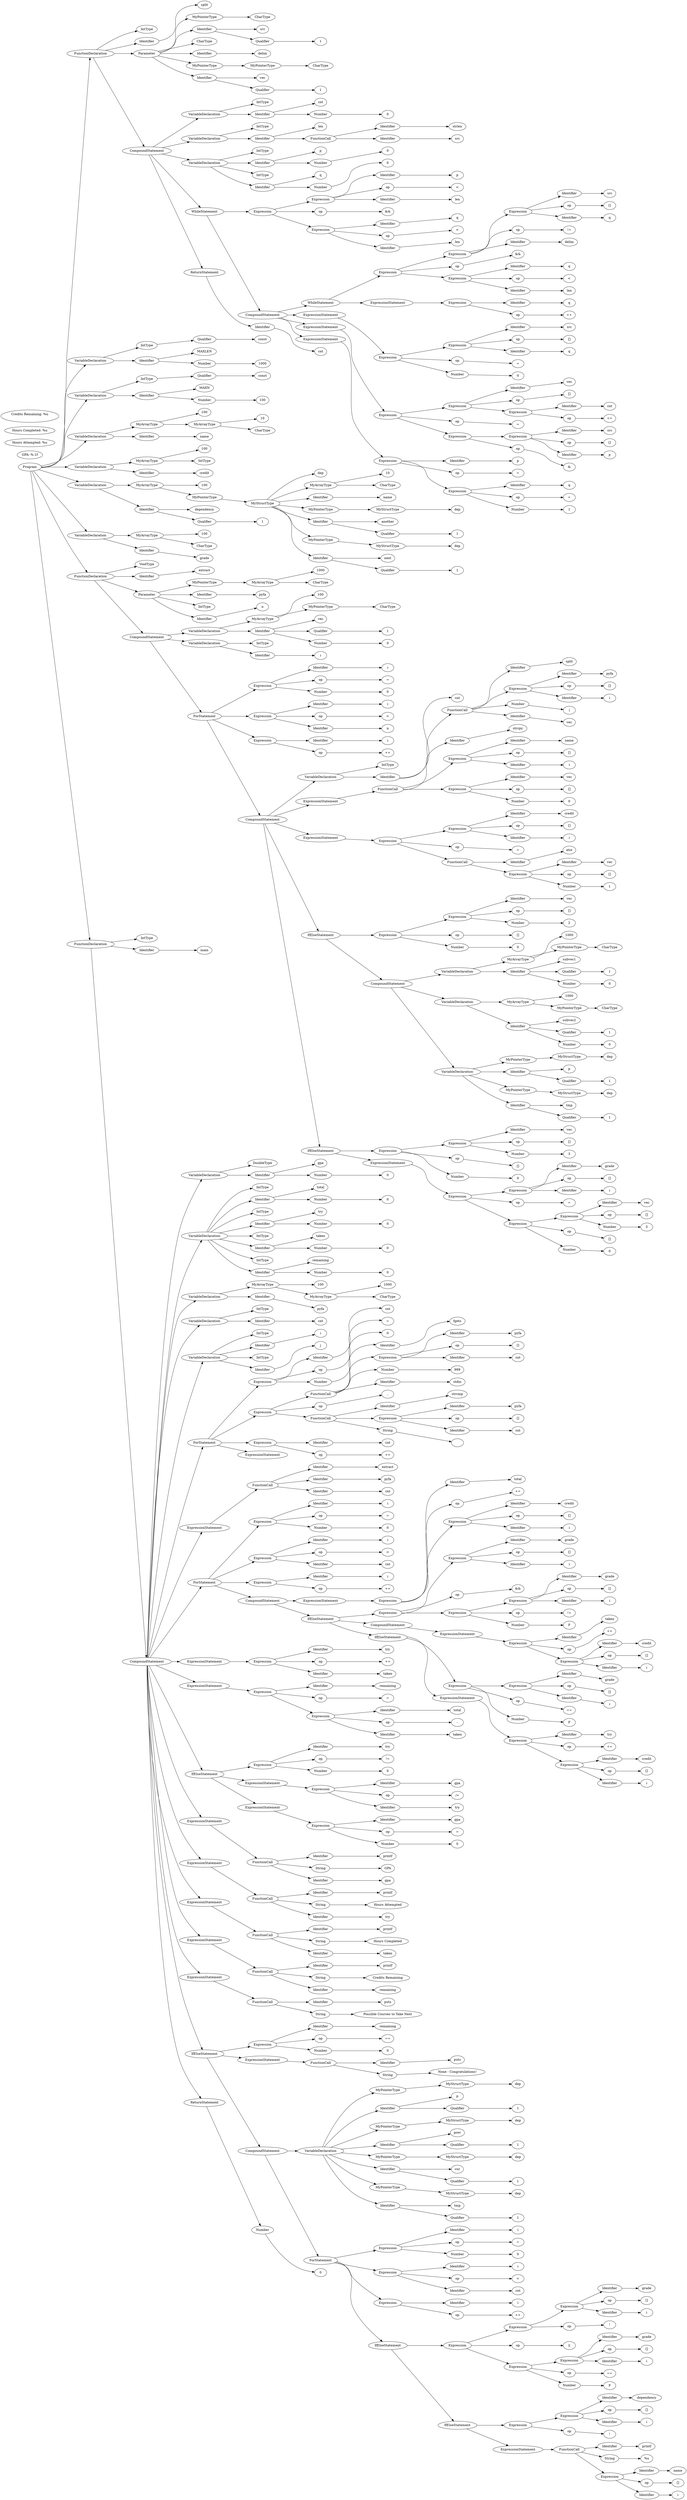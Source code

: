 // Visualization of the Abstract Syntax Tree
digraph AST {
	graph [rankdir=LR]
	Program [label=Program]
	FunctionDeclaration [label=FunctionDeclaration]
	Program -> FunctionDeclaration
	IntType [label=IntType]
	FunctionDeclaration -> IntType
	Identifier [label=Identifier]
	FunctionDeclaration -> Identifier
	split [label=split]
	Identifier -> split
	Parameter [label=Parameter]
	FunctionDeclaration -> Parameter
	MyPointerType [label=MyPointerType]
	Parameter -> MyPointerType
	CharType [label=CharType]
	MyPointerType -> CharType
	Identifier8 [label=Identifier]
	Parameter -> Identifier8
	src [label=src]
	Identifier8 -> src
	Qualifier [label=Qualifier]
	Identifier8 -> Qualifier
	1 [label=1]
	Qualifier -> 1
	CharType12 [label=CharType]
	Parameter -> CharType12
	Identifier13 [label=Identifier]
	Parameter -> Identifier13
	delim [label=delim]
	Identifier13 -> delim
	MyPointerType15 [label=MyPointerType]
	Parameter -> MyPointerType15
	MyPointerType16 [label=MyPointerType]
	MyPointerType15 -> MyPointerType16
	CharType17 [label=CharType]
	MyPointerType16 -> CharType17
	Identifier18 [label=Identifier]
	Parameter -> Identifier18
	vec [label=vec]
	Identifier18 -> vec
	Qualifier20 [label=Qualifier]
	Identifier18 -> Qualifier20
	121 [label=1]
	Qualifier20 -> 121
	CompoundStatement [label=CompoundStatement]
	FunctionDeclaration -> CompoundStatement
	VariableDeclaration [label=VariableDeclaration]
	CompoundStatement -> VariableDeclaration
	IntType24 [label=IntType]
	VariableDeclaration -> IntType24
	Identifier25 [label=Identifier]
	VariableDeclaration -> Identifier25
	cnt [label=cnt]
	Identifier25 -> cnt
	Number [label=Number]
	Identifier25 -> Number
	0 [label=0]
	Number -> 0
	VariableDeclaration29 [label=VariableDeclaration]
	CompoundStatement -> VariableDeclaration29
	IntType30 [label=IntType]
	VariableDeclaration29 -> IntType30
	Identifier31 [label=Identifier]
	VariableDeclaration29 -> Identifier31
	len [label=len]
	Identifier31 -> len
	FunctionCall [label=FunctionCall]
	Identifier31 -> FunctionCall
	Identifier34 [label=Identifier]
	FunctionCall -> Identifier34
	strlen [label=strlen]
	Identifier34 -> strlen
	Identifier36 [label=Identifier]
	FunctionCall -> Identifier36
	src37 [label=src]
	Identifier36 -> src37
	VariableDeclaration38 [label=VariableDeclaration]
	CompoundStatement -> VariableDeclaration38
	IntType39 [label=IntType]
	VariableDeclaration38 -> IntType39
	Identifier40 [label=Identifier]
	VariableDeclaration38 -> Identifier40
	p [label=p]
	Identifier40 -> p
	Number42 [label=Number]
	Identifier40 -> Number42
	043 [label=0]
	Number42 -> 043
	IntType44 [label=IntType]
	VariableDeclaration38 -> IntType44
	Identifier45 [label=Identifier]
	VariableDeclaration38 -> Identifier45
	q [label=q]
	Identifier45 -> q
	Number47 [label=Number]
	Identifier45 -> Number47
	048 [label=0]
	Number47 -> 048
	WhileStatement [label=WhileStatement]
	CompoundStatement -> WhileStatement
	Expression [label=Expression]
	WhileStatement -> Expression
	Expression51 [label=Expression]
	Expression -> Expression51
	Identifier52 [label=Identifier]
	Expression51 -> Identifier52
	p53 [label=p]
	Identifier52 -> p53
	op [label=op]
	Expression51 -> op
	"<" [label="<"]
	op -> "<"
	Identifier56 [label=Identifier]
	Expression51 -> Identifier56
	len57 [label=len]
	Identifier56 -> len57
	op58 [label=op]
	Expression -> op58
	"&&" [label="&&"]
	op58 -> "&&"
	Expression60 [label=Expression]
	Expression -> Expression60
	Identifier61 [label=Identifier]
	Expression60 -> Identifier61
	q62 [label=q]
	Identifier61 -> q62
	op63 [label=op]
	Expression60 -> op63
	"<64" [label="<"]
	op63 -> "<64"
	Identifier65 [label=Identifier]
	Expression60 -> Identifier65
	len66 [label=len]
	Identifier65 -> len66
	CompoundStatement67 [label=CompoundStatement]
	WhileStatement -> CompoundStatement67
	WhileStatement68 [label=WhileStatement]
	CompoundStatement67 -> WhileStatement68
	Expression69 [label=Expression]
	WhileStatement68 -> Expression69
	Expression70 [label=Expression]
	Expression69 -> Expression70
	Expression71 [label=Expression]
	Expression70 -> Expression71
	Identifier72 [label=Identifier]
	Expression71 -> Identifier72
	src73 [label=src]
	Identifier72 -> src73
	op74 [label=op]
	Expression71 -> op74
	"[]" [label="[]"]
	op74 -> "[]"
	Identifier76 [label=Identifier]
	Expression71 -> Identifier76
	q77 [label=q]
	Identifier76 -> q77
	op78 [label=op]
	Expression70 -> op78
	"!=" [label="!="]
	op78 -> "!="
	Identifier80 [label=Identifier]
	Expression70 -> Identifier80
	delim81 [label=delim]
	Identifier80 -> delim81
	op82 [label=op]
	Expression69 -> op82
	"&&83" [label="&&"]
	op82 -> "&&83"
	Expression84 [label=Expression]
	Expression69 -> Expression84
	Identifier85 [label=Identifier]
	Expression84 -> Identifier85
	q86 [label=q]
	Identifier85 -> q86
	op87 [label=op]
	Expression84 -> op87
	"<88" [label="<"]
	op87 -> "<88"
	Identifier89 [label=Identifier]
	Expression84 -> Identifier89
	len90 [label=len]
	Identifier89 -> len90
	ExpressionStatement [label=ExpressionStatement]
	WhileStatement68 -> ExpressionStatement
	Expression92 [label=Expression]
	ExpressionStatement -> Expression92
	Identifier93 [label=Identifier]
	Expression92 -> Identifier93
	q94 [label=q]
	Identifier93 -> q94
	op95 [label=op]
	Expression92 -> op95
	"++" [label="++"]
	op95 -> "++"
	ExpressionStatement97 [label=ExpressionStatement]
	CompoundStatement67 -> ExpressionStatement97
	Expression98 [label=Expression]
	ExpressionStatement97 -> Expression98
	Expression99 [label=Expression]
	Expression98 -> Expression99
	Identifier100 [label=Identifier]
	Expression99 -> Identifier100
	src101 [label=src]
	Identifier100 -> src101
	op102 [label=op]
	Expression99 -> op102
	"[]103" [label="[]"]
	op102 -> "[]103"
	Identifier104 [label=Identifier]
	Expression99 -> Identifier104
	q105 [label=q]
	Identifier104 -> q105
	op106 [label=op]
	Expression98 -> op106
	"=" [label="="]
	op106 -> "="
	Number108 [label=Number]
	Expression98 -> Number108
	0109 [label=0]
	Number108 -> 0109
	ExpressionStatement110 [label=ExpressionStatement]
	CompoundStatement67 -> ExpressionStatement110
	Expression111 [label=Expression]
	ExpressionStatement110 -> Expression111
	Expression112 [label=Expression]
	Expression111 -> Expression112
	Identifier113 [label=Identifier]
	Expression112 -> Identifier113
	vec114 [label=vec]
	Identifier113 -> vec114
	op115 [label=op]
	Expression112 -> op115
	"[]116" [label="[]"]
	op115 -> "[]116"
	Expression117 [label=Expression]
	Expression112 -> Expression117
	Identifier118 [label=Identifier]
	Expression117 -> Identifier118
	cnt119 [label=cnt]
	Identifier118 -> cnt119
	op120 [label=op]
	Expression117 -> op120
	"++121" [label="++"]
	op120 -> "++121"
	op122 [label=op]
	Expression111 -> op122
	"=123" [label="="]
	op122 -> "=123"
	Expression124 [label=Expression]
	Expression111 -> Expression124
	Expression125 [label=Expression]
	Expression124 -> Expression125
	Identifier126 [label=Identifier]
	Expression125 -> Identifier126
	src127 [label=src]
	Identifier126 -> src127
	op128 [label=op]
	Expression125 -> op128
	"[]129" [label="[]"]
	op128 -> "[]129"
	Identifier130 [label=Identifier]
	Expression125 -> Identifier130
	p131 [label=p]
	Identifier130 -> p131
	op132 [label=op]
	Expression124 -> op132
	"&" [label="&"]
	op132 -> "&"
	ExpressionStatement134 [label=ExpressionStatement]
	CompoundStatement67 -> ExpressionStatement134
	Expression135 [label=Expression]
	ExpressionStatement134 -> Expression135
	Identifier136 [label=Identifier]
	Expression135 -> Identifier136
	p137 [label=p]
	Identifier136 -> p137
	op138 [label=op]
	Expression135 -> op138
	"=139" [label="="]
	op138 -> "=139"
	Expression140 [label=Expression]
	Expression135 -> Expression140
	Identifier141 [label=Identifier]
	Expression140 -> Identifier141
	q142 [label=q]
	Identifier141 -> q142
	op143 [label=op]
	Expression140 -> op143
	"+" [label="+"]
	op143 -> "+"
	Number145 [label=Number]
	Expression140 -> Number145
	1146 [label=1]
	Number145 -> 1146
	ReturnStatement [label=ReturnStatement]
	CompoundStatement -> ReturnStatement
	Identifier148 [label=Identifier]
	ReturnStatement -> Identifier148
	cnt149 [label=cnt]
	Identifier148 -> cnt149
	VariableDeclaration150 [label=VariableDeclaration]
	Program -> VariableDeclaration150
	IntType151 [label=IntType]
	VariableDeclaration150 -> IntType151
	Qualifier152 [label=Qualifier]
	IntType151 -> Qualifier152
	const [label=const]
	Qualifier152 -> const
	Identifier154 [label=Identifier]
	VariableDeclaration150 -> Identifier154
	MAXLEN [label=MAXLEN]
	Identifier154 -> MAXLEN
	Number156 [label=Number]
	Identifier154 -> Number156
	1000 [label=1000]
	Number156 -> 1000
	VariableDeclaration158 [label=VariableDeclaration]
	Program -> VariableDeclaration158
	IntType159 [label=IntType]
	VariableDeclaration158 -> IntType159
	Qualifier160 [label=Qualifier]
	IntType159 -> Qualifier160
	const161 [label=const]
	Qualifier160 -> const161
	Identifier162 [label=Identifier]
	VariableDeclaration158 -> Identifier162
	MAXN [label=MAXN]
	Identifier162 -> MAXN
	Number164 [label=Number]
	Identifier162 -> Number164
	100 [label=100]
	Number164 -> 100
	VariableDeclaration166 [label=VariableDeclaration]
	Program -> VariableDeclaration166
	MyArrayType [label=MyArrayType]
	VariableDeclaration166 -> MyArrayType
	100168 [label=100]
	MyArrayType -> 100168
	MyArrayType169 [label=MyArrayType]
	MyArrayType -> MyArrayType169
	10 [label=10]
	MyArrayType169 -> 10
	CharType171 [label=CharType]
	MyArrayType169 -> CharType171
	Identifier172 [label=Identifier]
	VariableDeclaration166 -> Identifier172
	name [label=name]
	Identifier172 -> name
	VariableDeclaration174 [label=VariableDeclaration]
	Program -> VariableDeclaration174
	MyArrayType175 [label=MyArrayType]
	VariableDeclaration174 -> MyArrayType175
	100176 [label=100]
	MyArrayType175 -> 100176
	IntType177 [label=IntType]
	MyArrayType175 -> IntType177
	Identifier178 [label=Identifier]
	VariableDeclaration174 -> Identifier178
	credit [label=credit]
	Identifier178 -> credit
	VariableDeclaration180 [label=VariableDeclaration]
	Program -> VariableDeclaration180
	MyArrayType181 [label=MyArrayType]
	VariableDeclaration180 -> MyArrayType181
	100182 [label=100]
	MyArrayType181 -> 100182
	MyPointerType183 [label=MyPointerType]
	MyArrayType181 -> MyPointerType183
	MyStructType [label=MyStructType]
	MyPointerType183 -> MyStructType
	dep [label=dep]
	MyStructType -> dep
	MyArrayType186 [label=MyArrayType]
	MyStructType -> MyArrayType186
	10187 [label=10]
	MyArrayType186 -> 10187
	CharType188 [label=CharType]
	MyArrayType186 -> CharType188
	Identifier189 [label=Identifier]
	MyStructType -> Identifier189
	name190 [label=name]
	Identifier189 -> name190
	MyPointerType191 [label=MyPointerType]
	MyStructType -> MyPointerType191
	MyStructType192 [label=MyStructType]
	MyPointerType191 -> MyStructType192
	dep193 [label=dep]
	MyStructType192 -> dep193
	Identifier194 [label=Identifier]
	MyStructType -> Identifier194
	another [label=another]
	Identifier194 -> another
	Qualifier196 [label=Qualifier]
	Identifier194 -> Qualifier196
	1197 [label=1]
	Qualifier196 -> 1197
	MyPointerType198 [label=MyPointerType]
	MyStructType -> MyPointerType198
	MyStructType199 [label=MyStructType]
	MyPointerType198 -> MyStructType199
	dep200 [label=dep]
	MyStructType199 -> dep200
	Identifier201 [label=Identifier]
	MyStructType -> Identifier201
	next [label=next]
	Identifier201 -> next
	Qualifier203 [label=Qualifier]
	Identifier201 -> Qualifier203
	1204 [label=1]
	Qualifier203 -> 1204
	Identifier205 [label=Identifier]
	VariableDeclaration180 -> Identifier205
	dependency [label=dependency]
	Identifier205 -> dependency
	Qualifier207 [label=Qualifier]
	Identifier205 -> Qualifier207
	1208 [label=1]
	Qualifier207 -> 1208
	VariableDeclaration209 [label=VariableDeclaration]
	Program -> VariableDeclaration209
	MyArrayType210 [label=MyArrayType]
	VariableDeclaration209 -> MyArrayType210
	100211 [label=100]
	MyArrayType210 -> 100211
	CharType212 [label=CharType]
	MyArrayType210 -> CharType212
	Identifier213 [label=Identifier]
	VariableDeclaration209 -> Identifier213
	grade [label=grade]
	Identifier213 -> grade
	FunctionDeclaration215 [label=FunctionDeclaration]
	Program -> FunctionDeclaration215
	VoidType [label=VoidType]
	FunctionDeclaration215 -> VoidType
	Identifier217 [label=Identifier]
	FunctionDeclaration215 -> Identifier217
	extract [label=extract]
	Identifier217 -> extract
	Parameter219 [label=Parameter]
	FunctionDeclaration215 -> Parameter219
	MyPointerType220 [label=MyPointerType]
	Parameter219 -> MyPointerType220
	MyArrayType221 [label=MyArrayType]
	MyPointerType220 -> MyArrayType221
	1000222 [label=1000]
	MyArrayType221 -> 1000222
	CharType223 [label=CharType]
	MyArrayType221 -> CharType223
	Identifier224 [label=Identifier]
	Parameter219 -> Identifier224
	pyfa [label=pyfa]
	Identifier224 -> pyfa
	IntType226 [label=IntType]
	Parameter219 -> IntType226
	Identifier227 [label=Identifier]
	Parameter219 -> Identifier227
	n [label=n]
	Identifier227 -> n
	CompoundStatement229 [label=CompoundStatement]
	FunctionDeclaration215 -> CompoundStatement229
	VariableDeclaration230 [label=VariableDeclaration]
	CompoundStatement229 -> VariableDeclaration230
	MyArrayType231 [label=MyArrayType]
	VariableDeclaration230 -> MyArrayType231
	100232 [label=100]
	MyArrayType231 -> 100232
	MyPointerType233 [label=MyPointerType]
	MyArrayType231 -> MyPointerType233
	CharType234 [label=CharType]
	MyPointerType233 -> CharType234
	Identifier235 [label=Identifier]
	VariableDeclaration230 -> Identifier235
	vec236 [label=vec]
	Identifier235 -> vec236
	Qualifier237 [label=Qualifier]
	Identifier235 -> Qualifier237
	1238 [label=1]
	Qualifier237 -> 1238
	Number239 [label=Number]
	Identifier235 -> Number239
	0240 [label=0]
	Number239 -> 0240
	VariableDeclaration241 [label=VariableDeclaration]
	CompoundStatement229 -> VariableDeclaration241
	IntType242 [label=IntType]
	VariableDeclaration241 -> IntType242
	Identifier243 [label=Identifier]
	VariableDeclaration241 -> Identifier243
	i [label=i]
	Identifier243 -> i
	ForStatement [label=ForStatement]
	CompoundStatement229 -> ForStatement
	Expression246 [label=Expression]
	ForStatement -> Expression246
	Identifier247 [label=Identifier]
	Expression246 -> Identifier247
	i248 [label=i]
	Identifier247 -> i248
	op249 [label=op]
	Expression246 -> op249
	"=250" [label="="]
	op249 -> "=250"
	Number251 [label=Number]
	Expression246 -> Number251
	0252 [label=0]
	Number251 -> 0252
	Expression253 [label=Expression]
	ForStatement -> Expression253
	Identifier254 [label=Identifier]
	Expression253 -> Identifier254
	i255 [label=i]
	Identifier254 -> i255
	op256 [label=op]
	Expression253 -> op256
	"<257" [label="<"]
	op256 -> "<257"
	Identifier258 [label=Identifier]
	Expression253 -> Identifier258
	n259 [label=n]
	Identifier258 -> n259
	Expression260 [label=Expression]
	ForStatement -> Expression260
	Identifier261 [label=Identifier]
	Expression260 -> Identifier261
	i262 [label=i]
	Identifier261 -> i262
	op263 [label=op]
	Expression260 -> op263
	"++264" [label="++"]
	op263 -> "++264"
	CompoundStatement265 [label=CompoundStatement]
	ForStatement -> CompoundStatement265
	VariableDeclaration266 [label=VariableDeclaration]
	CompoundStatement265 -> VariableDeclaration266
	IntType267 [label=IntType]
	VariableDeclaration266 -> IntType267
	Identifier268 [label=Identifier]
	VariableDeclaration266 -> Identifier268
	cnt269 [label=cnt]
	Identifier268 -> cnt269
	FunctionCall270 [label=FunctionCall]
	Identifier268 -> FunctionCall270
	Identifier271 [label=Identifier]
	FunctionCall270 -> Identifier271
	split272 [label=split]
	Identifier271 -> split272
	Expression273 [label=Expression]
	FunctionCall270 -> Expression273
	Identifier274 [label=Identifier]
	Expression273 -> Identifier274
	pyfa275 [label=pyfa]
	Identifier274 -> pyfa275
	op276 [label=op]
	Expression273 -> op276
	"[]277" [label="[]"]
	op276 -> "[]277"
	Identifier278 [label=Identifier]
	Expression273 -> Identifier278
	i279 [label=i]
	Identifier278 -> i279
	Number280 [label=Number]
	FunctionCall270 -> Number280
	"|" [label="|"]
	Number280 -> "|"
	Identifier282 [label=Identifier]
	FunctionCall270 -> Identifier282
	vec283 [label=vec]
	Identifier282 -> vec283
	ExpressionStatement284 [label=ExpressionStatement]
	CompoundStatement265 -> ExpressionStatement284
	FunctionCall285 [label=FunctionCall]
	ExpressionStatement284 -> FunctionCall285
	Identifier286 [label=Identifier]
	FunctionCall285 -> Identifier286
	strcpy [label=strcpy]
	Identifier286 -> strcpy
	Expression288 [label=Expression]
	FunctionCall285 -> Expression288
	Identifier289 [label=Identifier]
	Expression288 -> Identifier289
	name290 [label=name]
	Identifier289 -> name290
	op291 [label=op]
	Expression288 -> op291
	"[]292" [label="[]"]
	op291 -> "[]292"
	Identifier293 [label=Identifier]
	Expression288 -> Identifier293
	i294 [label=i]
	Identifier293 -> i294
	Expression295 [label=Expression]
	FunctionCall285 -> Expression295
	Identifier296 [label=Identifier]
	Expression295 -> Identifier296
	vec297 [label=vec]
	Identifier296 -> vec297
	op298 [label=op]
	Expression295 -> op298
	"[]299" [label="[]"]
	op298 -> "[]299"
	Number300 [label=Number]
	Expression295 -> Number300
	0301 [label=0]
	Number300 -> 0301
	ExpressionStatement302 [label=ExpressionStatement]
	CompoundStatement265 -> ExpressionStatement302
	Expression303 [label=Expression]
	ExpressionStatement302 -> Expression303
	Expression304 [label=Expression]
	Expression303 -> Expression304
	Identifier305 [label=Identifier]
	Expression304 -> Identifier305
	credit306 [label=credit]
	Identifier305 -> credit306
	op307 [label=op]
	Expression304 -> op307
	"[]308" [label="[]"]
	op307 -> "[]308"
	Identifier309 [label=Identifier]
	Expression304 -> Identifier309
	i310 [label=i]
	Identifier309 -> i310
	op311 [label=op]
	Expression303 -> op311
	"=312" [label="="]
	op311 -> "=312"
	FunctionCall313 [label=FunctionCall]
	Expression303 -> FunctionCall313
	Identifier314 [label=Identifier]
	FunctionCall313 -> Identifier314
	atoi [label=atoi]
	Identifier314 -> atoi
	Expression316 [label=Expression]
	FunctionCall313 -> Expression316
	Identifier317 [label=Identifier]
	Expression316 -> Identifier317
	vec318 [label=vec]
	Identifier317 -> vec318
	op319 [label=op]
	Expression316 -> op319
	"[]320" [label="[]"]
	op319 -> "[]320"
	Number321 [label=Number]
	Expression316 -> Number321
	1322 [label=1]
	Number321 -> 1322
	IfElseStatement [label=IfElseStatement]
	CompoundStatement265 -> IfElseStatement
	Expression324 [label=Expression]
	IfElseStatement -> Expression324
	Expression325 [label=Expression]
	Expression324 -> Expression325
	Identifier326 [label=Identifier]
	Expression325 -> Identifier326
	vec327 [label=vec]
	Identifier326 -> vec327
	op328 [label=op]
	Expression325 -> op328
	"[]329" [label="[]"]
	op328 -> "[]329"
	Number330 [label=Number]
	Expression325 -> Number330
	2 [label=2]
	Number330 -> 2
	op332 [label=op]
	Expression324 -> op332
	"[]333" [label="[]"]
	op332 -> "[]333"
	Number334 [label=Number]
	Expression324 -> Number334
	0335 [label=0]
	Number334 -> 0335
	CompoundStatement336 [label=CompoundStatement]
	IfElseStatement -> CompoundStatement336
	VariableDeclaration337 [label=VariableDeclaration]
	CompoundStatement336 -> VariableDeclaration337
	MyArrayType338 [label=MyArrayType]
	VariableDeclaration337 -> MyArrayType338
	1000339 [label=1000]
	MyArrayType338 -> 1000339
	MyPointerType340 [label=MyPointerType]
	MyArrayType338 -> MyPointerType340
	CharType341 [label=CharType]
	MyPointerType340 -> CharType341
	Identifier342 [label=Identifier]
	VariableDeclaration337 -> Identifier342
	subvec1 [label=subvec1]
	Identifier342 -> subvec1
	Qualifier344 [label=Qualifier]
	Identifier342 -> Qualifier344
	1345 [label=1]
	Qualifier344 -> 1345
	Number346 [label=Number]
	Identifier342 -> Number346
	0347 [label=0]
	Number346 -> 0347
	VariableDeclaration348 [label=VariableDeclaration]
	CompoundStatement336 -> VariableDeclaration348
	MyArrayType349 [label=MyArrayType]
	VariableDeclaration348 -> MyArrayType349
	1000350 [label=1000]
	MyArrayType349 -> 1000350
	MyPointerType351 [label=MyPointerType]
	MyArrayType349 -> MyPointerType351
	CharType352 [label=CharType]
	MyPointerType351 -> CharType352
	Identifier353 [label=Identifier]
	VariableDeclaration348 -> Identifier353
	subvec2 [label=subvec2]
	Identifier353 -> subvec2
	Qualifier355 [label=Qualifier]
	Identifier353 -> Qualifier355
	1356 [label=1]
	Qualifier355 -> 1356
	Number357 [label=Number]
	Identifier353 -> Number357
	0358 [label=0]
	Number357 -> 0358
	VariableDeclaration359 [label=VariableDeclaration]
	CompoundStatement336 -> VariableDeclaration359
	MyPointerType360 [label=MyPointerType]
	VariableDeclaration359 -> MyPointerType360
	MyStructType361 [label=MyStructType]
	MyPointerType360 -> MyStructType361
	dep362 [label=dep]
	MyStructType361 -> dep362
	Identifier363 [label=Identifier]
	VariableDeclaration359 -> Identifier363
	p364 [label=p]
	Identifier363 -> p364
	Qualifier365 [label=Qualifier]
	Identifier363 -> Qualifier365
	1366 [label=1]
	Qualifier365 -> 1366
	MyPointerType367 [label=MyPointerType]
	VariableDeclaration359 -> MyPointerType367
	MyStructType368 [label=MyStructType]
	MyPointerType367 -> MyStructType368
	dep369 [label=dep]
	MyStructType368 -> dep369
	Identifier370 [label=Identifier]
	VariableDeclaration359 -> Identifier370
	tmp [label=tmp]
	Identifier370 -> tmp
	Qualifier372 [label=Qualifier]
	Identifier370 -> Qualifier372
	1373 [label=1]
	Qualifier372 -> 1373
	IfElseStatement374 [label=IfElseStatement]
	CompoundStatement265 -> IfElseStatement374
	Expression375 [label=Expression]
	IfElseStatement374 -> Expression375
	Expression376 [label=Expression]
	Expression375 -> Expression376
	Identifier377 [label=Identifier]
	Expression376 -> Identifier377
	vec378 [label=vec]
	Identifier377 -> vec378
	op379 [label=op]
	Expression376 -> op379
	"[]380" [label="[]"]
	op379 -> "[]380"
	Number381 [label=Number]
	Expression376 -> Number381
	3 [label=3]
	Number381 -> 3
	op383 [label=op]
	Expression375 -> op383
	"[]384" [label="[]"]
	op383 -> "[]384"
	Number385 [label=Number]
	Expression375 -> Number385
	0386 [label=0]
	Number385 -> 0386
	ExpressionStatement387 [label=ExpressionStatement]
	IfElseStatement374 -> ExpressionStatement387
	Expression388 [label=Expression]
	ExpressionStatement387 -> Expression388
	Expression389 [label=Expression]
	Expression388 -> Expression389
	Identifier390 [label=Identifier]
	Expression389 -> Identifier390
	grade391 [label=grade]
	Identifier390 -> grade391
	op392 [label=op]
	Expression389 -> op392
	"[]393" [label="[]"]
	op392 -> "[]393"
	Identifier394 [label=Identifier]
	Expression389 -> Identifier394
	i395 [label=i]
	Identifier394 -> i395
	op396 [label=op]
	Expression388 -> op396
	"=397" [label="="]
	op396 -> "=397"
	Expression398 [label=Expression]
	Expression388 -> Expression398
	Expression399 [label=Expression]
	Expression398 -> Expression399
	Identifier400 [label=Identifier]
	Expression399 -> Identifier400
	vec401 [label=vec]
	Identifier400 -> vec401
	op402 [label=op]
	Expression399 -> op402
	"[]403" [label="[]"]
	op402 -> "[]403"
	Number404 [label=Number]
	Expression399 -> Number404
	3405 [label=3]
	Number404 -> 3405
	op406 [label=op]
	Expression398 -> op406
	"[]407" [label="[]"]
	op406 -> "[]407"
	Number408 [label=Number]
	Expression398 -> Number408
	0409 [label=0]
	Number408 -> 0409
	FunctionDeclaration410 [label=FunctionDeclaration]
	Program -> FunctionDeclaration410
	IntType411 [label=IntType]
	FunctionDeclaration410 -> IntType411
	Identifier412 [label=Identifier]
	FunctionDeclaration410 -> Identifier412
	main [label=main]
	Identifier412 -> main
	CompoundStatement414 [label=CompoundStatement]
	FunctionDeclaration410 -> CompoundStatement414
	VariableDeclaration415 [label=VariableDeclaration]
	CompoundStatement414 -> VariableDeclaration415
	DoubleType [label=DoubleType]
	VariableDeclaration415 -> DoubleType
	Identifier417 [label=Identifier]
	VariableDeclaration415 -> Identifier417
	gpa [label=gpa]
	Identifier417 -> gpa
	Number419 [label=Number]
	Identifier417 -> Number419
	0420 [label=0]
	Number419 -> 0420
	VariableDeclaration421 [label=VariableDeclaration]
	CompoundStatement414 -> VariableDeclaration421
	IntType422 [label=IntType]
	VariableDeclaration421 -> IntType422
	Identifier423 [label=Identifier]
	VariableDeclaration421 -> Identifier423
	total [label=total]
	Identifier423 -> total
	Number425 [label=Number]
	Identifier423 -> Number425
	0426 [label=0]
	Number425 -> 0426
	IntType427 [label=IntType]
	VariableDeclaration421 -> IntType427
	Identifier428 [label=Identifier]
	VariableDeclaration421 -> Identifier428
	try [label=try]
	Identifier428 -> try
	Number430 [label=Number]
	Identifier428 -> Number430
	0431 [label=0]
	Number430 -> 0431
	IntType432 [label=IntType]
	VariableDeclaration421 -> IntType432
	Identifier433 [label=Identifier]
	VariableDeclaration421 -> Identifier433
	taken [label=taken]
	Identifier433 -> taken
	Number435 [label=Number]
	Identifier433 -> Number435
	0436 [label=0]
	Number435 -> 0436
	IntType437 [label=IntType]
	VariableDeclaration421 -> IntType437
	Identifier438 [label=Identifier]
	VariableDeclaration421 -> Identifier438
	remaining [label=remaining]
	Identifier438 -> remaining
	Number440 [label=Number]
	Identifier438 -> Number440
	0441 [label=0]
	Number440 -> 0441
	VariableDeclaration442 [label=VariableDeclaration]
	CompoundStatement414 -> VariableDeclaration442
	MyArrayType443 [label=MyArrayType]
	VariableDeclaration442 -> MyArrayType443
	100444 [label=100]
	MyArrayType443 -> 100444
	MyArrayType445 [label=MyArrayType]
	MyArrayType443 -> MyArrayType445
	1000446 [label=1000]
	MyArrayType445 -> 1000446
	CharType447 [label=CharType]
	MyArrayType445 -> CharType447
	Identifier448 [label=Identifier]
	VariableDeclaration442 -> Identifier448
	pyfa449 [label=pyfa]
	Identifier448 -> pyfa449
	VariableDeclaration450 [label=VariableDeclaration]
	CompoundStatement414 -> VariableDeclaration450
	IntType451 [label=IntType]
	VariableDeclaration450 -> IntType451
	Identifier452 [label=Identifier]
	VariableDeclaration450 -> Identifier452
	cnt453 [label=cnt]
	Identifier452 -> cnt453
	VariableDeclaration454 [label=VariableDeclaration]
	CompoundStatement414 -> VariableDeclaration454
	IntType455 [label=IntType]
	VariableDeclaration454 -> IntType455
	Identifier456 [label=Identifier]
	VariableDeclaration454 -> Identifier456
	i457 [label=i]
	Identifier456 -> i457
	IntType458 [label=IntType]
	VariableDeclaration454 -> IntType458
	Identifier459 [label=Identifier]
	VariableDeclaration454 -> Identifier459
	j [label=j]
	Identifier459 -> j
	ForStatement461 [label=ForStatement]
	CompoundStatement414 -> ForStatement461
	Expression462 [label=Expression]
	ForStatement461 -> Expression462
	Identifier463 [label=Identifier]
	Expression462 -> Identifier463
	cnt464 [label=cnt]
	Identifier463 -> cnt464
	op465 [label=op]
	Expression462 -> op465
	"=466" [label="="]
	op465 -> "=466"
	Number467 [label=Number]
	Expression462 -> Number467
	0468 [label=0]
	Number467 -> 0468
	Expression469 [label=Expression]
	ForStatement461 -> Expression469
	FunctionCall470 [label=FunctionCall]
	Expression469 -> FunctionCall470
	Identifier471 [label=Identifier]
	FunctionCall470 -> Identifier471
	fgets [label=fgets]
	Identifier471 -> fgets
	Expression473 [label=Expression]
	FunctionCall470 -> Expression473
	Identifier474 [label=Identifier]
	Expression473 -> Identifier474
	pyfa475 [label=pyfa]
	Identifier474 -> pyfa475
	op476 [label=op]
	Expression473 -> op476
	"[]477" [label="[]"]
	op476 -> "[]477"
	Identifier478 [label=Identifier]
	Expression473 -> Identifier478
	cnt479 [label=cnt]
	Identifier478 -> cnt479
	Number480 [label=Number]
	FunctionCall470 -> Number480
	999 [label=999]
	Number480 -> 999
	Identifier482 [label=Identifier]
	FunctionCall470 -> Identifier482
	stdin [label=stdin]
	Identifier482 -> stdin
	op484 [label=op]
	Expression469 -> op484
	"," [label=","]
	op484 -> ","
	FunctionCall486 [label=FunctionCall]
	Expression469 -> FunctionCall486
	Identifier487 [label=Identifier]
	FunctionCall486 -> Identifier487
	strcmp [label=strcmp]
	Identifier487 -> strcmp
	Expression489 [label=Expression]
	FunctionCall486 -> Expression489
	Identifier490 [label=Identifier]
	Expression489 -> Identifier490
	pyfa491 [label=pyfa]
	Identifier490 -> pyfa491
	op492 [label=op]
	Expression489 -> op492
	"[]493" [label="[]"]
	op492 -> "[]493"
	Identifier494 [label=Identifier]
	Expression489 -> Identifier494
	cnt495 [label=cnt]
	Identifier494 -> cnt495
	String [label=String]
	FunctionCall486 -> String
	"" [label=""]
	String -> ""
	Expression498 [label=Expression]
	ForStatement461 -> Expression498
	Identifier499 [label=Identifier]
	Expression498 -> Identifier499
	cnt500 [label=cnt]
	Identifier499 -> cnt500
	op501 [label=op]
	Expression498 -> op501
	"++502" [label="++"]
	op501 -> "++502"
	ExpressionStatement503 [label=ExpressionStatement]
	ForStatement461 -> ExpressionStatement503
	ExpressionStatement504 [label=ExpressionStatement]
	CompoundStatement414 -> ExpressionStatement504
	FunctionCall505 [label=FunctionCall]
	ExpressionStatement504 -> FunctionCall505
	Identifier506 [label=Identifier]
	FunctionCall505 -> Identifier506
	extract507 [label=extract]
	Identifier506 -> extract507
	Identifier508 [label=Identifier]
	FunctionCall505 -> Identifier508
	pyfa509 [label=pyfa]
	Identifier508 -> pyfa509
	Identifier510 [label=Identifier]
	FunctionCall505 -> Identifier510
	cnt511 [label=cnt]
	Identifier510 -> cnt511
	ForStatement512 [label=ForStatement]
	CompoundStatement414 -> ForStatement512
	Expression513 [label=Expression]
	ForStatement512 -> Expression513
	Identifier514 [label=Identifier]
	Expression513 -> Identifier514
	i515 [label=i]
	Identifier514 -> i515
	op516 [label=op]
	Expression513 -> op516
	"=517" [label="="]
	op516 -> "=517"
	Number518 [label=Number]
	Expression513 -> Number518
	0519 [label=0]
	Number518 -> 0519
	Expression520 [label=Expression]
	ForStatement512 -> Expression520
	Identifier521 [label=Identifier]
	Expression520 -> Identifier521
	i522 [label=i]
	Identifier521 -> i522
	op523 [label=op]
	Expression520 -> op523
	"<524" [label="<"]
	op523 -> "<524"
	Identifier525 [label=Identifier]
	Expression520 -> Identifier525
	cnt526 [label=cnt]
	Identifier525 -> cnt526
	Expression527 [label=Expression]
	ForStatement512 -> Expression527
	Identifier528 [label=Identifier]
	Expression527 -> Identifier528
	i529 [label=i]
	Identifier528 -> i529
	op530 [label=op]
	Expression527 -> op530
	"++531" [label="++"]
	op530 -> "++531"
	CompoundStatement532 [label=CompoundStatement]
	ForStatement512 -> CompoundStatement532
	ExpressionStatement533 [label=ExpressionStatement]
	CompoundStatement532 -> ExpressionStatement533
	Expression534 [label=Expression]
	ExpressionStatement533 -> Expression534
	Identifier535 [label=Identifier]
	Expression534 -> Identifier535
	total536 [label=total]
	Identifier535 -> total536
	op537 [label=op]
	Expression534 -> op537
	"+=" [label="+="]
	op537 -> "+="
	Expression539 [label=Expression]
	Expression534 -> Expression539
	Identifier540 [label=Identifier]
	Expression539 -> Identifier540
	credit541 [label=credit]
	Identifier540 -> credit541
	op542 [label=op]
	Expression539 -> op542
	"[]543" [label="[]"]
	op542 -> "[]543"
	Identifier544 [label=Identifier]
	Expression539 -> Identifier544
	i545 [label=i]
	Identifier544 -> i545
	IfElseStatement546 [label=IfElseStatement]
	CompoundStatement532 -> IfElseStatement546
	Expression547 [label=Expression]
	IfElseStatement546 -> Expression547
	Expression548 [label=Expression]
	Expression547 -> Expression548
	Identifier549 [label=Identifier]
	Expression548 -> Identifier549
	grade550 [label=grade]
	Identifier549 -> grade550
	op551 [label=op]
	Expression548 -> op551
	"[]552" [label="[]"]
	op551 -> "[]552"
	Identifier553 [label=Identifier]
	Expression548 -> Identifier553
	i554 [label=i]
	Identifier553 -> i554
	op555 [label=op]
	Expression547 -> op555
	"&&556" [label="&&"]
	op555 -> "&&556"
	Expression557 [label=Expression]
	Expression547 -> Expression557
	Expression558 [label=Expression]
	Expression557 -> Expression558
	Identifier559 [label=Identifier]
	Expression558 -> Identifier559
	grade560 [label=grade]
	Identifier559 -> grade560
	op561 [label=op]
	Expression558 -> op561
	"[]562" [label="[]"]
	op561 -> "[]562"
	Identifier563 [label=Identifier]
	Expression558 -> Identifier563
	i564 [label=i]
	Identifier563 -> i564
	op565 [label=op]
	Expression557 -> op565
	"!=566" [label="!="]
	op565 -> "!=566"
	Number567 [label=Number]
	Expression557 -> Number567
	F [label=F]
	Number567 -> F
	CompoundStatement569 [label=CompoundStatement]
	IfElseStatement546 -> CompoundStatement569
	ExpressionStatement570 [label=ExpressionStatement]
	CompoundStatement569 -> ExpressionStatement570
	Expression571 [label=Expression]
	ExpressionStatement570 -> Expression571
	Identifier572 [label=Identifier]
	Expression571 -> Identifier572
	taken573 [label=taken]
	Identifier572 -> taken573
	op574 [label=op]
	Expression571 -> op574
	"+=575" [label="+="]
	op574 -> "+=575"
	Expression576 [label=Expression]
	Expression571 -> Expression576
	Identifier577 [label=Identifier]
	Expression576 -> Identifier577
	credit578 [label=credit]
	Identifier577 -> credit578
	op579 [label=op]
	Expression576 -> op579
	"[]580" [label="[]"]
	op579 -> "[]580"
	Identifier581 [label=Identifier]
	Expression576 -> Identifier581
	i582 [label=i]
	Identifier581 -> i582
	IfElseStatement583 [label=IfElseStatement]
	IfElseStatement546 -> IfElseStatement583
	Expression584 [label=Expression]
	IfElseStatement583 -> Expression584
	Expression585 [label=Expression]
	Expression584 -> Expression585
	Identifier586 [label=Identifier]
	Expression585 -> Identifier586
	grade587 [label=grade]
	Identifier586 -> grade587
	op588 [label=op]
	Expression585 -> op588
	"[]589" [label="[]"]
	op588 -> "[]589"
	Identifier590 [label=Identifier]
	Expression585 -> Identifier590
	i591 [label=i]
	Identifier590 -> i591
	op592 [label=op]
	Expression584 -> op592
	"==" [label="=="]
	op592 -> "=="
	Number594 [label=Number]
	Expression584 -> Number594
	F595 [label=F]
	Number594 -> F595
	ExpressionStatement596 [label=ExpressionStatement]
	IfElseStatement583 -> ExpressionStatement596
	Expression597 [label=Expression]
	ExpressionStatement596 -> Expression597
	Identifier598 [label=Identifier]
	Expression597 -> Identifier598
	try599 [label=try]
	Identifier598 -> try599
	op600 [label=op]
	Expression597 -> op600
	"+=601" [label="+="]
	op600 -> "+=601"
	Expression602 [label=Expression]
	Expression597 -> Expression602
	Identifier603 [label=Identifier]
	Expression602 -> Identifier603
	credit604 [label=credit]
	Identifier603 -> credit604
	op605 [label=op]
	Expression602 -> op605
	"[]606" [label="[]"]
	op605 -> "[]606"
	Identifier607 [label=Identifier]
	Expression602 -> Identifier607
	i608 [label=i]
	Identifier607 -> i608
	ExpressionStatement609 [label=ExpressionStatement]
	CompoundStatement414 -> ExpressionStatement609
	Expression610 [label=Expression]
	ExpressionStatement609 -> Expression610
	Identifier611 [label=Identifier]
	Expression610 -> Identifier611
	try612 [label=try]
	Identifier611 -> try612
	op613 [label=op]
	Expression610 -> op613
	"+=614" [label="+="]
	op613 -> "+=614"
	Identifier615 [label=Identifier]
	Expression610 -> Identifier615
	taken616 [label=taken]
	Identifier615 -> taken616
	ExpressionStatement617 [label=ExpressionStatement]
	CompoundStatement414 -> ExpressionStatement617
	Expression618 [label=Expression]
	ExpressionStatement617 -> Expression618
	Identifier619 [label=Identifier]
	Expression618 -> Identifier619
	remaining620 [label=remaining]
	Identifier619 -> remaining620
	op621 [label=op]
	Expression618 -> op621
	"=622" [label="="]
	op621 -> "=622"
	Expression623 [label=Expression]
	Expression618 -> Expression623
	Identifier624 [label=Identifier]
	Expression623 -> Identifier624
	total625 [label=total]
	Identifier624 -> total625
	op626 [label=op]
	Expression623 -> op626
	"-" [label="-"]
	op626 -> "-"
	Identifier628 [label=Identifier]
	Expression623 -> Identifier628
	taken629 [label=taken]
	Identifier628 -> taken629
	IfElseStatement630 [label=IfElseStatement]
	CompoundStatement414 -> IfElseStatement630
	Expression631 [label=Expression]
	IfElseStatement630 -> Expression631
	Identifier632 [label=Identifier]
	Expression631 -> Identifier632
	try633 [label=try]
	Identifier632 -> try633
	op634 [label=op]
	Expression631 -> op634
	"!=635" [label="!="]
	op634 -> "!=635"
	Number636 [label=Number]
	Expression631 -> Number636
	0637 [label=0]
	Number636 -> 0637
	ExpressionStatement638 [label=ExpressionStatement]
	IfElseStatement630 -> ExpressionStatement638
	Expression639 [label=Expression]
	ExpressionStatement638 -> Expression639
	Identifier640 [label=Identifier]
	Expression639 -> Identifier640
	gpa641 [label=gpa]
	Identifier640 -> gpa641
	op642 [label=op]
	Expression639 -> op642
	"/=" [label="/="]
	op642 -> "/="
	Identifier644 [label=Identifier]
	Expression639 -> Identifier644
	try645 [label=try]
	Identifier644 -> try645
	ExpressionStatement646 [label=ExpressionStatement]
	IfElseStatement630 -> ExpressionStatement646
	Expression647 [label=Expression]
	ExpressionStatement646 -> Expression647
	Identifier648 [label=Identifier]
	Expression647 -> Identifier648
	gpa649 [label=gpa]
	Identifier648 -> gpa649
	op650 [label=op]
	Expression647 -> op650
	"=651" [label="="]
	op650 -> "=651"
	Number652 [label=Number]
	Expression647 -> Number652
	0653 [label=0]
	Number652 -> 0653
	ExpressionStatement654 [label=ExpressionStatement]
	CompoundStatement414 -> ExpressionStatement654
	FunctionCall655 [label=FunctionCall]
	ExpressionStatement654 -> FunctionCall655
	Identifier656 [label=Identifier]
	FunctionCall655 -> Identifier656
	printf [label=printf]
	Identifier656 -> printf
	String658 [label=String]
	FunctionCall655 -> String658
	"GPA: %.1f
" [label="GPA: %.1f
"]
	String658 -> GPA:" %.1f
"
	Identifier660 [label=Identifier]
	FunctionCall655 -> Identifier660
	gpa661 [label=gpa]
	Identifier660 -> gpa661
	ExpressionStatement662 [label=ExpressionStatement]
	CompoundStatement414 -> ExpressionStatement662
	FunctionCall663 [label=FunctionCall]
	ExpressionStatement662 -> FunctionCall663
	Identifier664 [label=Identifier]
	FunctionCall663 -> Identifier664
	printf665 [label=printf]
	Identifier664 -> printf665
	String666 [label=String]
	FunctionCall663 -> String666
	"Hours Attempted: %u
" [label="Hours Attempted: %u
"]
	String666 -> "Hours Attempted":" %u
"
	Identifier668 [label=Identifier]
	FunctionCall663 -> Identifier668
	try669 [label=try]
	Identifier668 -> try669
	ExpressionStatement670 [label=ExpressionStatement]
	CompoundStatement414 -> ExpressionStatement670
	FunctionCall671 [label=FunctionCall]
	ExpressionStatement670 -> FunctionCall671
	Identifier672 [label=Identifier]
	FunctionCall671 -> Identifier672
	printf673 [label=printf]
	Identifier672 -> printf673
	String674 [label=String]
	FunctionCall671 -> String674
	"Hours Completed: %u
" [label="Hours Completed: %u
"]
	String674 -> "Hours Completed":" %u
"
	Identifier676 [label=Identifier]
	FunctionCall671 -> Identifier676
	taken677 [label=taken]
	Identifier676 -> taken677
	ExpressionStatement678 [label=ExpressionStatement]
	CompoundStatement414 -> ExpressionStatement678
	FunctionCall679 [label=FunctionCall]
	ExpressionStatement678 -> FunctionCall679
	Identifier680 [label=Identifier]
	FunctionCall679 -> Identifier680
	printf681 [label=printf]
	Identifier680 -> printf681
	String682 [label=String]
	FunctionCall679 -> String682
	"Credits Remaining: %u

" [label="Credits Remaining: %u

"]
	String682 -> "Credits Remaining":" %u

"
	Identifier684 [label=Identifier]
	FunctionCall679 -> Identifier684
	remaining685 [label=remaining]
	Identifier684 -> remaining685
	ExpressionStatement686 [label=ExpressionStatement]
	CompoundStatement414 -> ExpressionStatement686
	FunctionCall687 [label=FunctionCall]
	ExpressionStatement686 -> FunctionCall687
	Identifier688 [label=Identifier]
	FunctionCall687 -> Identifier688
	puts [label=puts]
	Identifier688 -> puts
	String690 [label=String]
	FunctionCall687 -> String690
	"Possible Courses to Take Next" [label="Possible Courses to Take Next"]
	String690 -> "Possible Courses to Take Next"
	IfElseStatement692 [label=IfElseStatement]
	CompoundStatement414 -> IfElseStatement692
	Expression693 [label=Expression]
	IfElseStatement692 -> Expression693
	Identifier694 [label=Identifier]
	Expression693 -> Identifier694
	remaining695 [label=remaining]
	Identifier694 -> remaining695
	op696 [label=op]
	Expression693 -> op696
	"==697" [label="=="]
	op696 -> "==697"
	Number698 [label=Number]
	Expression693 -> Number698
	0699 [label=0]
	Number698 -> 0699
	ExpressionStatement700 [label=ExpressionStatement]
	IfElseStatement692 -> ExpressionStatement700
	FunctionCall701 [label=FunctionCall]
	ExpressionStatement700 -> FunctionCall701
	Identifier702 [label=Identifier]
	FunctionCall701 -> Identifier702
	puts703 [label=puts]
	Identifier702 -> puts703
	String704 [label=String]
	FunctionCall701 -> String704
	"None - Congratulations!" [label="None - Congratulations!"]
	String704 -> "None - Congratulations!"
	CompoundStatement706 [label=CompoundStatement]
	IfElseStatement692 -> CompoundStatement706
	VariableDeclaration707 [label=VariableDeclaration]
	CompoundStatement706 -> VariableDeclaration707
	MyPointerType708 [label=MyPointerType]
	VariableDeclaration707 -> MyPointerType708
	MyStructType709 [label=MyStructType]
	MyPointerType708 -> MyStructType709
	dep710 [label=dep]
	MyStructType709 -> dep710
	Identifier711 [label=Identifier]
	VariableDeclaration707 -> Identifier711
	p712 [label=p]
	Identifier711 -> p712
	Qualifier713 [label=Qualifier]
	Identifier711 -> Qualifier713
	1714 [label=1]
	Qualifier713 -> 1714
	MyPointerType715 [label=MyPointerType]
	VariableDeclaration707 -> MyPointerType715
	MyStructType716 [label=MyStructType]
	MyPointerType715 -> MyStructType716
	dep717 [label=dep]
	MyStructType716 -> dep717
	Identifier718 [label=Identifier]
	VariableDeclaration707 -> Identifier718
	prev [label=prev]
	Identifier718 -> prev
	Qualifier720 [label=Qualifier]
	Identifier718 -> Qualifier720
	1721 [label=1]
	Qualifier720 -> 1721
	MyPointerType722 [label=MyPointerType]
	VariableDeclaration707 -> MyPointerType722
	MyStructType723 [label=MyStructType]
	MyPointerType722 -> MyStructType723
	dep724 [label=dep]
	MyStructType723 -> dep724
	Identifier725 [label=Identifier]
	VariableDeclaration707 -> Identifier725
	cur [label=cur]
	Identifier725 -> cur
	Qualifier727 [label=Qualifier]
	Identifier725 -> Qualifier727
	1728 [label=1]
	Qualifier727 -> 1728
	MyPointerType729 [label=MyPointerType]
	VariableDeclaration707 -> MyPointerType729
	MyStructType730 [label=MyStructType]
	MyPointerType729 -> MyStructType730
	dep731 [label=dep]
	MyStructType730 -> dep731
	Identifier732 [label=Identifier]
	VariableDeclaration707 -> Identifier732
	tmp733 [label=tmp]
	Identifier732 -> tmp733
	Qualifier734 [label=Qualifier]
	Identifier732 -> Qualifier734
	1735 [label=1]
	Qualifier734 -> 1735
	ForStatement736 [label=ForStatement]
	CompoundStatement706 -> ForStatement736
	Expression737 [label=Expression]
	ForStatement736 -> Expression737
	Identifier738 [label=Identifier]
	Expression737 -> Identifier738
	i739 [label=i]
	Identifier738 -> i739
	op740 [label=op]
	Expression737 -> op740
	"=741" [label="="]
	op740 -> "=741"
	Number742 [label=Number]
	Expression737 -> Number742
	0743 [label=0]
	Number742 -> 0743
	Expression744 [label=Expression]
	ForStatement736 -> Expression744
	Identifier745 [label=Identifier]
	Expression744 -> Identifier745
	i746 [label=i]
	Identifier745 -> i746
	op747 [label=op]
	Expression744 -> op747
	"<748" [label="<"]
	op747 -> "<748"
	Identifier749 [label=Identifier]
	Expression744 -> Identifier749
	cnt750 [label=cnt]
	Identifier749 -> cnt750
	Expression751 [label=Expression]
	ForStatement736 -> Expression751
	Identifier752 [label=Identifier]
	Expression751 -> Identifier752
	i753 [label=i]
	Identifier752 -> i753
	op754 [label=op]
	Expression751 -> op754
	"++755" [label="++"]
	op754 -> "++755"
	IfElseStatement756 [label=IfElseStatement]
	ForStatement736 -> IfElseStatement756
	Expression757 [label=Expression]
	IfElseStatement756 -> Expression757
	Expression758 [label=Expression]
	Expression757 -> Expression758
	Expression759 [label=Expression]
	Expression758 -> Expression759
	Identifier760 [label=Identifier]
	Expression759 -> Identifier760
	grade761 [label=grade]
	Identifier760 -> grade761
	op762 [label=op]
	Expression759 -> op762
	"[]763" [label="[]"]
	op762 -> "[]763"
	Identifier764 [label=Identifier]
	Expression759 -> Identifier764
	i765 [label=i]
	Identifier764 -> i765
	op766 [label=op]
	Expression758 -> op766
	"!" [label="!"]
	op766 -> "!"
	op768 [label=op]
	Expression757 -> op768
	"||" [label="||"]
	op768 -> "||"
	Expression770 [label=Expression]
	Expression757 -> Expression770
	Expression771 [label=Expression]
	Expression770 -> Expression771
	Identifier772 [label=Identifier]
	Expression771 -> Identifier772
	grade773 [label=grade]
	Identifier772 -> grade773
	op774 [label=op]
	Expression771 -> op774
	"[]775" [label="[]"]
	op774 -> "[]775"
	Identifier776 [label=Identifier]
	Expression771 -> Identifier776
	i777 [label=i]
	Identifier776 -> i777
	op778 [label=op]
	Expression770 -> op778
	"==779" [label="=="]
	op778 -> "==779"
	Number780 [label=Number]
	Expression770 -> Number780
	F781 [label=F]
	Number780 -> F781
	IfElseStatement782 [label=IfElseStatement]
	IfElseStatement756 -> IfElseStatement782
	Expression783 [label=Expression]
	IfElseStatement782 -> Expression783
	Expression784 [label=Expression]
	Expression783 -> Expression784
	Identifier785 [label=Identifier]
	Expression784 -> Identifier785
	dependency786 [label=dependency]
	Identifier785 -> dependency786
	op787 [label=op]
	Expression784 -> op787
	"[]788" [label="[]"]
	op787 -> "[]788"
	Identifier789 [label=Identifier]
	Expression784 -> Identifier789
	i790 [label=i]
	Identifier789 -> i790
	op791 [label=op]
	Expression783 -> op791
	"!792" [label="!"]
	op791 -> "!792"
	ExpressionStatement793 [label=ExpressionStatement]
	IfElseStatement782 -> ExpressionStatement793
	FunctionCall794 [label=FunctionCall]
	ExpressionStatement793 -> FunctionCall794
	Identifier795 [label=Identifier]
	FunctionCall794 -> Identifier795
	printf796 [label=printf]
	Identifier795 -> printf796
	String797 [label=String]
	FunctionCall794 -> String797
	"%s
" [label="%s
"]
	String797 -> "%s
"
	Expression799 [label=Expression]
	FunctionCall794 -> Expression799
	Identifier800 [label=Identifier]
	Expression799 -> Identifier800
	name801 [label=name]
	Identifier800 -> name801
	op802 [label=op]
	Expression799 -> op802
	"[]803" [label="[]"]
	op802 -> "[]803"
	Identifier804 [label=Identifier]
	Expression799 -> Identifier804
	i805 [label=i]
	Identifier804 -> i805
	ReturnStatement806 [label=ReturnStatement]
	CompoundStatement414 -> ReturnStatement806
	Number807 [label=Number]
	ReturnStatement806 -> Number807
	0808 [label=0]
	Number807 -> 0808
}
